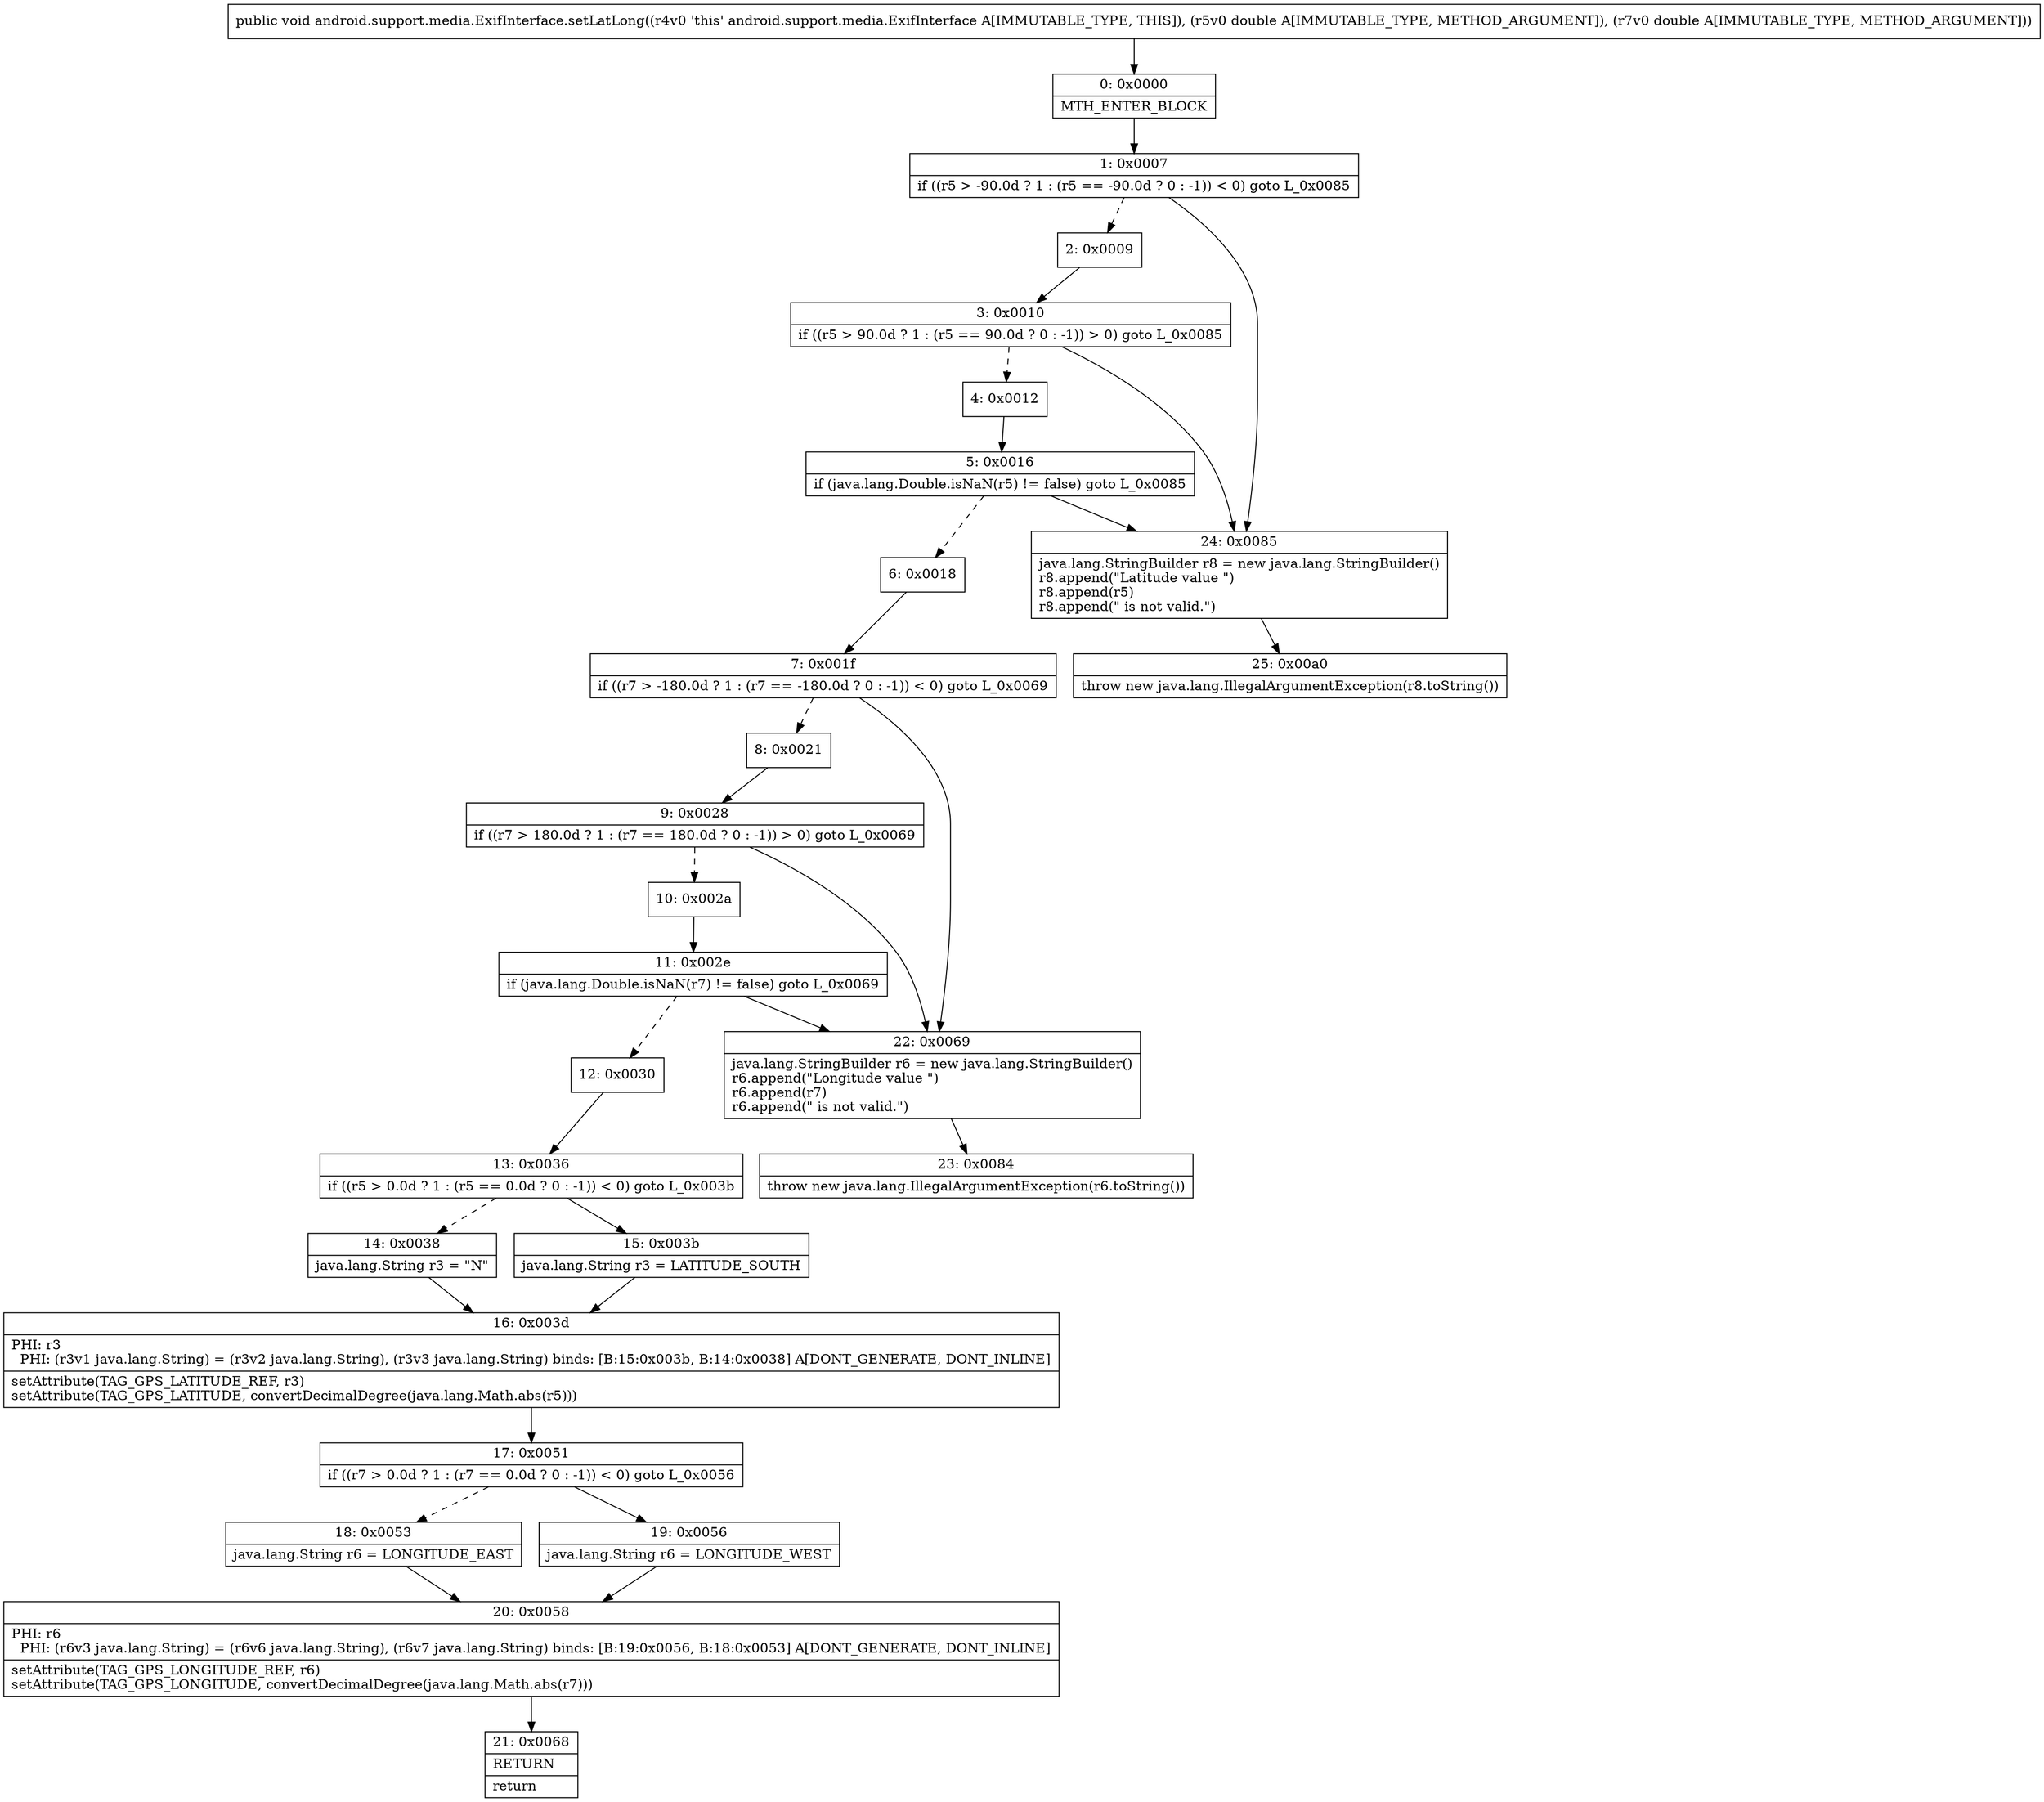 digraph "CFG forandroid.support.media.ExifInterface.setLatLong(DD)V" {
Node_0 [shape=record,label="{0\:\ 0x0000|MTH_ENTER_BLOCK\l}"];
Node_1 [shape=record,label="{1\:\ 0x0007|if ((r5 \> \-90.0d ? 1 : (r5 == \-90.0d ? 0 : \-1)) \< 0) goto L_0x0085\l}"];
Node_2 [shape=record,label="{2\:\ 0x0009}"];
Node_3 [shape=record,label="{3\:\ 0x0010|if ((r5 \> 90.0d ? 1 : (r5 == 90.0d ? 0 : \-1)) \> 0) goto L_0x0085\l}"];
Node_4 [shape=record,label="{4\:\ 0x0012}"];
Node_5 [shape=record,label="{5\:\ 0x0016|if (java.lang.Double.isNaN(r5) != false) goto L_0x0085\l}"];
Node_6 [shape=record,label="{6\:\ 0x0018}"];
Node_7 [shape=record,label="{7\:\ 0x001f|if ((r7 \> \-180.0d ? 1 : (r7 == \-180.0d ? 0 : \-1)) \< 0) goto L_0x0069\l}"];
Node_8 [shape=record,label="{8\:\ 0x0021}"];
Node_9 [shape=record,label="{9\:\ 0x0028|if ((r7 \> 180.0d ? 1 : (r7 == 180.0d ? 0 : \-1)) \> 0) goto L_0x0069\l}"];
Node_10 [shape=record,label="{10\:\ 0x002a}"];
Node_11 [shape=record,label="{11\:\ 0x002e|if (java.lang.Double.isNaN(r7) != false) goto L_0x0069\l}"];
Node_12 [shape=record,label="{12\:\ 0x0030}"];
Node_13 [shape=record,label="{13\:\ 0x0036|if ((r5 \> 0.0d ? 1 : (r5 == 0.0d ? 0 : \-1)) \< 0) goto L_0x003b\l}"];
Node_14 [shape=record,label="{14\:\ 0x0038|java.lang.String r3 = \"N\"\l}"];
Node_15 [shape=record,label="{15\:\ 0x003b|java.lang.String r3 = LATITUDE_SOUTH\l}"];
Node_16 [shape=record,label="{16\:\ 0x003d|PHI: r3 \l  PHI: (r3v1 java.lang.String) = (r3v2 java.lang.String), (r3v3 java.lang.String) binds: [B:15:0x003b, B:14:0x0038] A[DONT_GENERATE, DONT_INLINE]\l|setAttribute(TAG_GPS_LATITUDE_REF, r3)\lsetAttribute(TAG_GPS_LATITUDE, convertDecimalDegree(java.lang.Math.abs(r5)))\l}"];
Node_17 [shape=record,label="{17\:\ 0x0051|if ((r7 \> 0.0d ? 1 : (r7 == 0.0d ? 0 : \-1)) \< 0) goto L_0x0056\l}"];
Node_18 [shape=record,label="{18\:\ 0x0053|java.lang.String r6 = LONGITUDE_EAST\l}"];
Node_19 [shape=record,label="{19\:\ 0x0056|java.lang.String r6 = LONGITUDE_WEST\l}"];
Node_20 [shape=record,label="{20\:\ 0x0058|PHI: r6 \l  PHI: (r6v3 java.lang.String) = (r6v6 java.lang.String), (r6v7 java.lang.String) binds: [B:19:0x0056, B:18:0x0053] A[DONT_GENERATE, DONT_INLINE]\l|setAttribute(TAG_GPS_LONGITUDE_REF, r6)\lsetAttribute(TAG_GPS_LONGITUDE, convertDecimalDegree(java.lang.Math.abs(r7)))\l}"];
Node_21 [shape=record,label="{21\:\ 0x0068|RETURN\l|return\l}"];
Node_22 [shape=record,label="{22\:\ 0x0069|java.lang.StringBuilder r6 = new java.lang.StringBuilder()\lr6.append(\"Longitude value \")\lr6.append(r7)\lr6.append(\" is not valid.\")\l}"];
Node_23 [shape=record,label="{23\:\ 0x0084|throw new java.lang.IllegalArgumentException(r6.toString())\l}"];
Node_24 [shape=record,label="{24\:\ 0x0085|java.lang.StringBuilder r8 = new java.lang.StringBuilder()\lr8.append(\"Latitude value \")\lr8.append(r5)\lr8.append(\" is not valid.\")\l}"];
Node_25 [shape=record,label="{25\:\ 0x00a0|throw new java.lang.IllegalArgumentException(r8.toString())\l}"];
MethodNode[shape=record,label="{public void android.support.media.ExifInterface.setLatLong((r4v0 'this' android.support.media.ExifInterface A[IMMUTABLE_TYPE, THIS]), (r5v0 double A[IMMUTABLE_TYPE, METHOD_ARGUMENT]), (r7v0 double A[IMMUTABLE_TYPE, METHOD_ARGUMENT])) }"];
MethodNode -> Node_0;
Node_0 -> Node_1;
Node_1 -> Node_2[style=dashed];
Node_1 -> Node_24;
Node_2 -> Node_3;
Node_3 -> Node_4[style=dashed];
Node_3 -> Node_24;
Node_4 -> Node_5;
Node_5 -> Node_6[style=dashed];
Node_5 -> Node_24;
Node_6 -> Node_7;
Node_7 -> Node_8[style=dashed];
Node_7 -> Node_22;
Node_8 -> Node_9;
Node_9 -> Node_10[style=dashed];
Node_9 -> Node_22;
Node_10 -> Node_11;
Node_11 -> Node_12[style=dashed];
Node_11 -> Node_22;
Node_12 -> Node_13;
Node_13 -> Node_14[style=dashed];
Node_13 -> Node_15;
Node_14 -> Node_16;
Node_15 -> Node_16;
Node_16 -> Node_17;
Node_17 -> Node_18[style=dashed];
Node_17 -> Node_19;
Node_18 -> Node_20;
Node_19 -> Node_20;
Node_20 -> Node_21;
Node_22 -> Node_23;
Node_24 -> Node_25;
}

